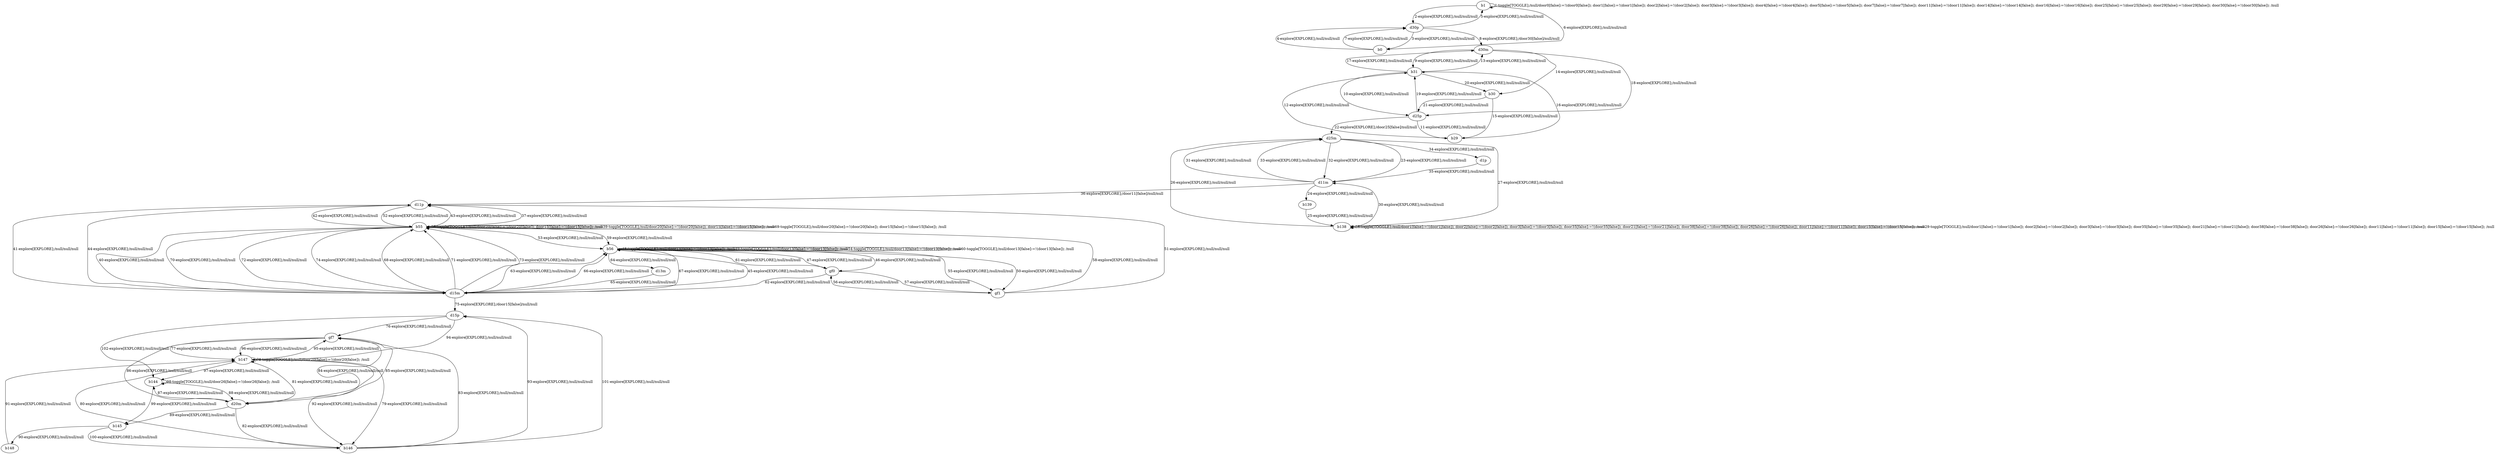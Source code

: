 # Total number of goals covered by this test: 1
# d15p --> b144

digraph g {
"b1" -> "b1" [label = "1-toggle[TOGGLE];/null/door0[false]:=!(door0[false]); door1[false]:=!(door1[false]); door2[false]:=!(door2[false]); door3[false]:=!(door3[false]); door4[false]:=!(door4[false]); door5[false]:=!(door5[false]); door7[false]:=!(door7[false]); door11[false]:=!(door11[false]); door14[false]:=!(door14[false]); door16[false]:=!(door16[false]); door25[false]:=!(door25[false]); door29[false]:=!(door29[false]); door30[false]:=!(door30[false]); /null"];
"b1" -> "d30p" [label = "2-explore[EXPLORE];/null/null/null"];
"d30p" -> "b0" [label = "3-explore[EXPLORE];/null/null/null"];
"b0" -> "d30p" [label = "4-explore[EXPLORE];/null/null/null"];
"d30p" -> "b1" [label = "5-explore[EXPLORE];/null/null/null"];
"b1" -> "b0" [label = "6-explore[EXPLORE];/null/null/null"];
"b0" -> "d30p" [label = "7-explore[EXPLORE];/null/null/null"];
"d30p" -> "d30m" [label = "8-explore[EXPLORE];/door30[false]/null/null"];
"d30m" -> "b31" [label = "9-explore[EXPLORE];/null/null/null"];
"b31" -> "d25p" [label = "10-explore[EXPLORE];/null/null/null"];
"d25p" -> "b29" [label = "11-explore[EXPLORE];/null/null/null"];
"b29" -> "b31" [label = "12-explore[EXPLORE];/null/null/null"];
"b31" -> "d30m" [label = "13-explore[EXPLORE];/null/null/null"];
"d30m" -> "b30" [label = "14-explore[EXPLORE];/null/null/null"];
"b30" -> "b29" [label = "15-explore[EXPLORE];/null/null/null"];
"b29" -> "b31" [label = "16-explore[EXPLORE];/null/null/null"];
"b31" -> "d30m" [label = "17-explore[EXPLORE];/null/null/null"];
"d30m" -> "d25p" [label = "18-explore[EXPLORE];/null/null/null"];
"d25p" -> "b31" [label = "19-explore[EXPLORE];/null/null/null"];
"b31" -> "b30" [label = "20-explore[EXPLORE];/null/null/null"];
"b30" -> "d25p" [label = "21-explore[EXPLORE];/null/null/null"];
"d25p" -> "d25m" [label = "22-explore[EXPLORE];/door25[false]/null/null"];
"d25m" -> "d11m" [label = "23-explore[EXPLORE];/null/null/null"];
"d11m" -> "b139" [label = "24-explore[EXPLORE];/null/null/null"];
"b139" -> "b138" [label = "25-explore[EXPLORE];/null/null/null"];
"b138" -> "d25m" [label = "26-explore[EXPLORE];/null/null/null"];
"d25m" -> "b138" [label = "27-explore[EXPLORE];/null/null/null"];
"b138" -> "b138" [label = "28-toggle[TOGGLE];/null/door1[false]:=!(door1[false]); door2[false]:=!(door2[false]); door3[false]:=!(door3[false]); door35[false]:=!(door35[false]); door21[false]:=!(door21[false]); door38[false]:=!(door38[false]); door26[false]:=!(door26[false]); door11[false]:=!(door11[false]); door15[false]:=!(door15[false]); /null"];
"b138" -> "b138" [label = "29-toggle[TOGGLE];/null/door1[false]:=!(door1[false]); door2[false]:=!(door2[false]); door3[false]:=!(door3[false]); door35[false]:=!(door35[false]); door21[false]:=!(door21[false]); door38[false]:=!(door38[false]); door26[false]:=!(door26[false]); door11[false]:=!(door11[false]); door15[false]:=!(door15[false]); /null"];
"b138" -> "d11m" [label = "30-explore[EXPLORE];/null/null/null"];
"d11m" -> "d25m" [label = "31-explore[EXPLORE];/null/null/null"];
"d25m" -> "d11m" [label = "32-explore[EXPLORE];/null/null/null"];
"d11m" -> "d25m" [label = "33-explore[EXPLORE];/null/null/null"];
"d25m" -> "d1p" [label = "34-explore[EXPLORE];/null/null/null"];
"d1p" -> "d11m" [label = "35-explore[EXPLORE];/null/null/null"];
"d11m" -> "d11p" [label = "36-explore[EXPLORE];/door11[false]/null/null"];
"d11p" -> "b55" [label = "37-explore[EXPLORE];/null/null/null"];
"b55" -> "b55" [label = "38-toggle[TOGGLE];/null/door20[false]:=!(door20[false]); door15[false]:=!(door15[false]); /null"];
"b55" -> "b55" [label = "39-toggle[TOGGLE];/null/door20[false]:=!(door20[false]); door15[false]:=!(door15[false]); /null"];
"b55" -> "d15m" [label = "40-explore[EXPLORE];/null/null/null"];
"d15m" -> "d11p" [label = "41-explore[EXPLORE];/null/null/null"];
"d11p" -> "b55" [label = "42-explore[EXPLORE];/null/null/null"];
"b55" -> "d11p" [label = "43-explore[EXPLORE];/null/null/null"];
"d11p" -> "d15m" [label = "44-explore[EXPLORE];/null/null/null"];
"d15m" -> "b56" [label = "45-explore[EXPLORE];/null/null/null"];
"b56" -> "gf0" [label = "46-explore[EXPLORE];/null/null/null"];
"gf0" -> "b56" [label = "47-explore[EXPLORE];/null/null/null"];
"b56" -> "b56" [label = "48-toggle[TOGGLE];/null/door13[false]:=!(door13[false]); /null"];
"b56" -> "b56" [label = "49-toggle[TOGGLE];/null/door13[false]:=!(door13[false]); /null"];
"b56" -> "gf1" [label = "50-explore[EXPLORE];/null/null/null"];
"gf1" -> "d11p" [label = "51-explore[EXPLORE];/null/null/null"];
"d11p" -> "b55" [label = "52-explore[EXPLORE];/null/null/null"];
"b55" -> "b56" [label = "53-explore[EXPLORE];/null/null/null"];
"b56" -> "b56" [label = "54-toggle[TOGGLE];/null/door13[false]:=!(door13[false]); /null"];
"b56" -> "gf1" [label = "55-explore[EXPLORE];/null/null/null"];
"gf1" -> "gf0" [label = "56-explore[EXPLORE];/null/null/null"];
"gf0" -> "gf1" [label = "57-explore[EXPLORE];/null/null/null"];
"gf1" -> "b55" [label = "58-explore[EXPLORE];/null/null/null"];
"b55" -> "b56" [label = "59-explore[EXPLORE];/null/null/null"];
"b56" -> "b56" [label = "60-toggle[TOGGLE];/null/door13[false]:=!(door13[false]); /null"];
"b56" -> "gf0" [label = "61-explore[EXPLORE];/null/null/null"];
"gf0" -> "d15m" [label = "62-explore[EXPLORE];/null/null/null"];
"d15m" -> "b56" [label = "63-explore[EXPLORE];/null/null/null"];
"b56" -> "d13m" [label = "64-explore[EXPLORE];/null/null/null"];
"d13m" -> "d15m" [label = "65-explore[EXPLORE];/null/null/null"];
"d15m" -> "b56" [label = "66-explore[EXPLORE];/null/null/null"];
"b56" -> "d15m" [label = "67-explore[EXPLORE];/null/null/null"];
"d15m" -> "b55" [label = "68-explore[EXPLORE];/null/null/null"];
"b55" -> "b55" [label = "69-toggle[TOGGLE];/null/door20[false]:=!(door20[false]); door15[false]:=!(door15[false]); /null"];
"b55" -> "d15m" [label = "70-explore[EXPLORE];/null/null/null"];
"d15m" -> "b55" [label = "71-explore[EXPLORE];/null/null/null"];
"b55" -> "d15m" [label = "72-explore[EXPLORE];/null/null/null"];
"d15m" -> "b55" [label = "73-explore[EXPLORE];/null/null/null"];
"b55" -> "d15m" [label = "74-explore[EXPLORE];/null/null/null"];
"d15m" -> "d15p" [label = "75-explore[EXPLORE];/door15[false]/null/null"];
"d15p" -> "gf7" [label = "76-explore[EXPLORE];/null/null/null"];
"gf7" -> "b147" [label = "77-explore[EXPLORE];/null/null/null"];
"b147" -> "b147" [label = "78-toggle[TOGGLE];/null/door20[false]:=!(door20[false]); /null"];
"b147" -> "b146" [label = "79-explore[EXPLORE];/null/null/null"];
"b146" -> "b147" [label = "80-explore[EXPLORE];/null/null/null"];
"b147" -> "d20m" [label = "81-explore[EXPLORE];/null/null/null"];
"d20m" -> "b146" [label = "82-explore[EXPLORE];/null/null/null"];
"b146" -> "gf7" [label = "83-explore[EXPLORE];/null/null/null"];
"gf7" -> "d20m" [label = "84-explore[EXPLORE];/null/null/null"];
"d20m" -> "gf7" [label = "85-explore[EXPLORE];/null/null/null"];
"gf7" -> "d20m" [label = "86-explore[EXPLORE];/null/null/null"];
"d20m" -> "b144" [label = "87-explore[EXPLORE];/null/null/null"];
"b144" -> "d20m" [label = "88-explore[EXPLORE];/null/null/null"];
"d20m" -> "b145" [label = "89-explore[EXPLORE];/null/null/null"];
"b145" -> "b148" [label = "90-explore[EXPLORE];/null/null/null"];
"b148" -> "b147" [label = "91-explore[EXPLORE];/null/null/null"];
"b147" -> "b146" [label = "92-explore[EXPLORE];/null/null/null"];
"b146" -> "d15p" [label = "93-explore[EXPLORE];/null/null/null"];
"d15p" -> "b147" [label = "94-explore[EXPLORE];/null/null/null"];
"b147" -> "gf7" [label = "95-explore[EXPLORE];/null/null/null"];
"gf7" -> "b147" [label = "96-explore[EXPLORE];/null/null/null"];
"b147" -> "b144" [label = "97-explore[EXPLORE];/null/null/null"];
"b144" -> "b144" [label = "98-toggle[TOGGLE];/null/door26[false]:=!(door26[false]); /null"];
"b144" -> "b145" [label = "99-explore[EXPLORE];/null/null/null"];
"b145" -> "b146" [label = "100-explore[EXPLORE];/null/null/null"];
"b146" -> "d15p" [label = "101-explore[EXPLORE];/null/null/null"];
"d15p" -> "b144" [label = "102-explore[EXPLORE];/null/null/null"];
}